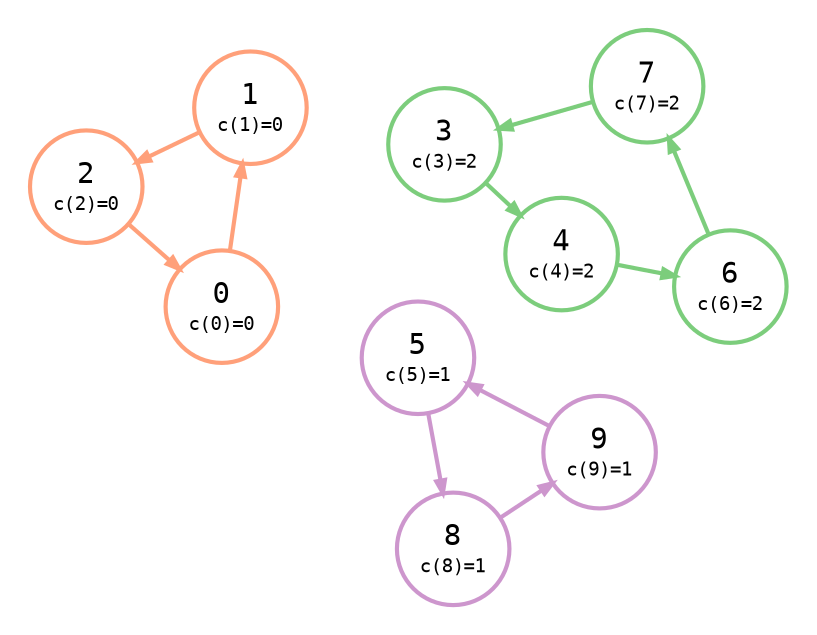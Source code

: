 digraph {
    node [shape=circle; style=bold; fontname="monospace"; fixedsize=true; width="0.75"];
    edge [arrowsize=0.6; fontname="monospace"; fontsize=9];
    layout=neato;
    mode="sgd";
    scale=1.2;
    // normalize=true;
    pad=0.2;
    splines=line

    0 [
        label=<
            <table border="0" cellpadding="1" cellspacing="0">
                <tr>
                    <td>0</td>
                </tr>
                <tr>
                    <td><font point-size="9">c(0)=0</font></td>
                </tr>
            </table>
        >;
        color=lightsalmon;
    ];

    1 [
        label=<
            <table border="0" cellpadding="1" cellspacing="0">
                <tr>
                    <td>1</td>
                </tr>
                <tr>
                    <td><font point-size="9">c(1)=0</font></td>
                </tr>
            </table>
        >;
        color=lightsalmon;
    ];

    2 [
        label=<
            <table border="0" cellpadding="1" cellspacing="0">
                <tr>
                    <td>2</td>
                </tr>
                <tr>
                    <td><font point-size="9">c(2)=0</font></td>
                </tr>
            </table>
        >;
        color=lightsalmon;
    ];

    3 [
        label=<
            <table border="0" cellpadding="1" cellspacing="0">
                <tr>
                    <td>3</td>
                </tr>
                <tr>
                    <td><font point-size="9">c(3)=2</font></td>
                </tr>
            </table>
        >;
        color=palegreen3;
    ];

    4 [
        label=<
            <table border="0" cellpadding="1" cellspacing="0">
                <tr>
                    <td>4</td>
                </tr>
                <tr>
                    <td><font point-size="9">c(4)=2</font></td>
                </tr>
            </table>
        >;
        color=palegreen3;
    ];

    5 [
        label=<
            <table border="0" cellpadding="1" cellspacing="0">
                <tr>
                    <td>5</td>
                </tr>
                <tr>
                    <td><font point-size="9">c(5)=1</font></td>
                </tr>
            </table>
        >;
        color=plum3;
    ];

    6 [
        label=<
            <table border="0" cellpadding="1" cellspacing="0">
                <tr>
                    <td>6</td>
                </tr>
                <tr>
                    <td><font point-size="9">c(6)=2</font></td>
                </tr>
            </table>
        >;
        color=palegreen3;
    ];

    7 [
        label=<
            <table border="0" cellpadding="1" cellspacing="0">
                <tr>
                    <td>7</td>
                </tr>
                <tr>
                    <td><font point-size="9">c(7)=2</font></td>
                </tr>
            </table>
        >;
        color=palegreen3;
    ];

    8 [
        label=<
            <table border="0" cellpadding="1" cellspacing="0">
                <tr>
                    <td>8</td>
                </tr>
                <tr>
                    <td><font point-size="9">c(8)=1</font></td>
                </tr>
            </table>
        >;
        color=plum3;
    ];

    9 [
        label=<
            <table border="0" cellpadding="1" cellspacing="0">
                <tr>
                    <td>9</td>
                </tr>
                <tr>
                    <td><font point-size="9">c(9)=1</font></td>
                </tr>
            </table>
        >;
        color=plum3;
    ];


    0 -> 1 [color=lightsalmon; style=bold];
    1 -> 2 [color=lightsalmon; style=bold];
    1 -> 3 [style=invis];
    2 -> 0 [color=lightsalmon; style=bold];
    3 -> 4 [color=palegreen3; style=bold];
    3 -> 5 [style=invis];
    4 -> 5 [style=invis];
    4 -> 6 [color=palegreen3; style=bold];
    6 -> 7 [color=palegreen3; style=bold];
    7 -> 3 [color=palegreen3; style=bold];
    5 -> 8 [color=plum3; style=bold];
    8 -> 9 [color=plum3; style=bold];
    9 -> 5 [color=plum3; style=bold];
    0 -> 5 [style=invis];
    6 -> 9 [style=invis];
}